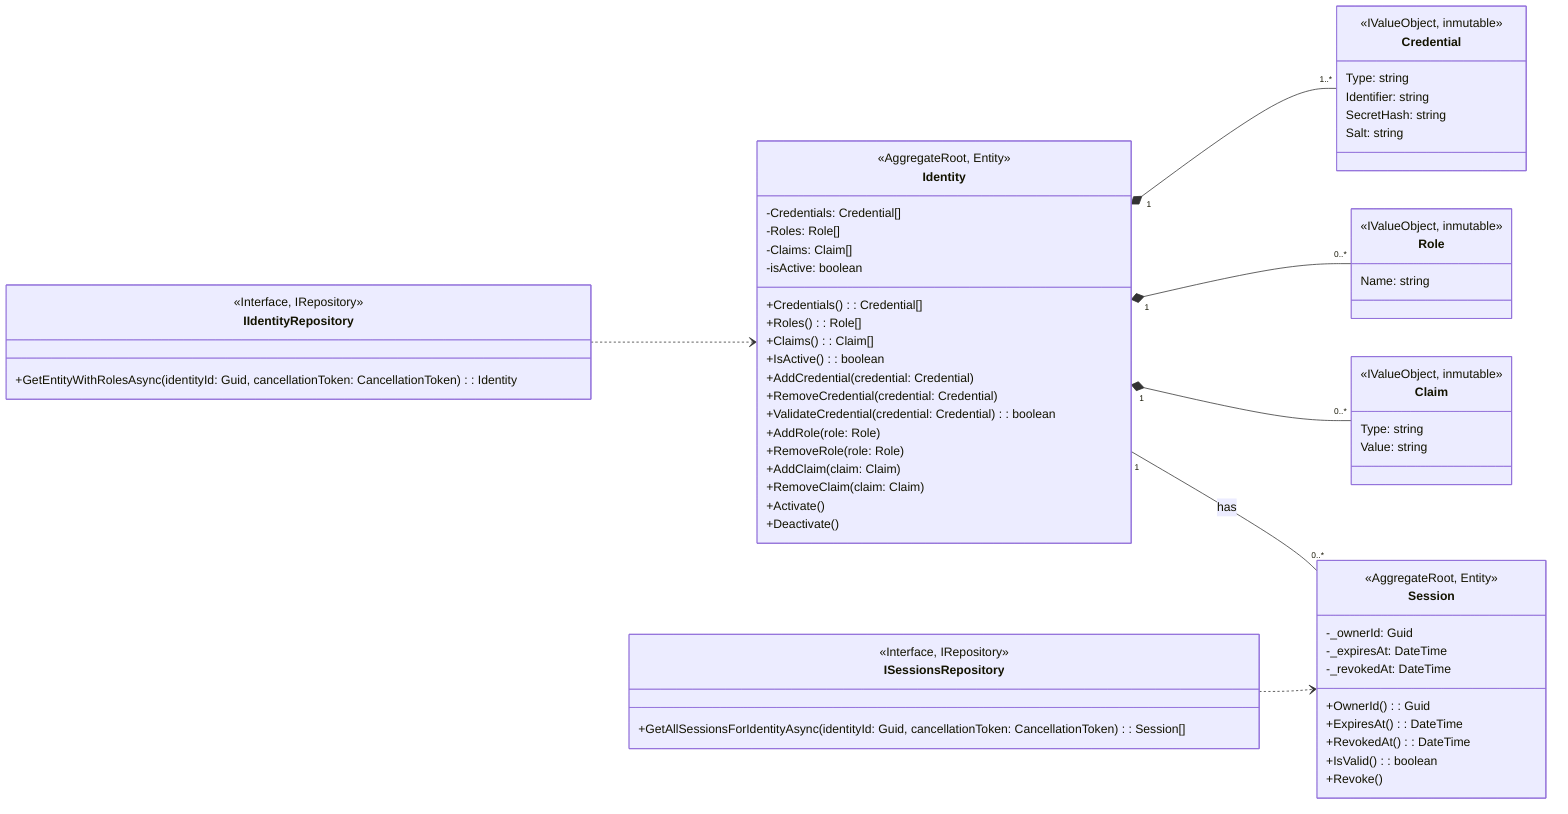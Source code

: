 classDiagram
    direction LR
    class Identity {
        <<AggregateRoot, Entity>>
        %% Attributes
        -Credentials: Credential[]
        -Roles: Role[]
        -Claims: Claim[]
        -isActive: boolean
        %% Public getters
        +Credentials(): Credential[]
        +Roles(): Role[]
        +Claims(): Claim[]
        +IsActive(): boolean
        %% Methods
        +AddCredential(credential: Credential)
        +RemoveCredential(credential: Credential)
        +ValidateCredential(credential: Credential): boolean
        +AddRole(role: Role)
        +RemoveRole(role: Role)
        +AddClaim(claim: Claim)
        +RemoveClaim(claim: Claim)
        +Activate()
        +Deactivate()
    }
    Identity "1" *-- "1..*" Credential
    Identity "1" *-- "0..*" Role
    Identity "1" *-- "0..*" Claim
    Identity "1" -- "0..*" Session : has

    class Credential {
        <<IValueObject, inmutable>>
        Type: string
        Identifier: string
        SecretHash: string
        Salt: string
    }

    class Claim {
        <<IValueObject, inmutable>>
        Type: string
        Value: string
    }

    class Role {
        <<IValueObject, inmutable>>
        Name: string
    }

    class Session {
        <<AggregateRoot, Entity>>
        %% Attributes
        -_ownerId: Guid
        -_expiresAt: DateTime
        -_revokedAt: DateTime
        %% Public getters
        +OwnerId(): Guid
        +ExpiresAt(): DateTime
        +RevokedAt(): DateTime
        %% Methods
        +IsValid(): boolean
        +Revoke()
    }

    class IIdentityRepository {
        <<Interface, IRepository>>
        +GetEntityWithRolesAsync(identityId: Guid, cancellationToken: CancellationToken): Identity
    }
    IIdentityRepository ..> Identity

    class ISessionsRepository {
        <<Interface, IRepository>>
        +GetAllSessionsForIdentityAsync(identityId: Guid, cancellationToken: CancellationToken): Session[]
    }
    ISessionsRepository ..> Session